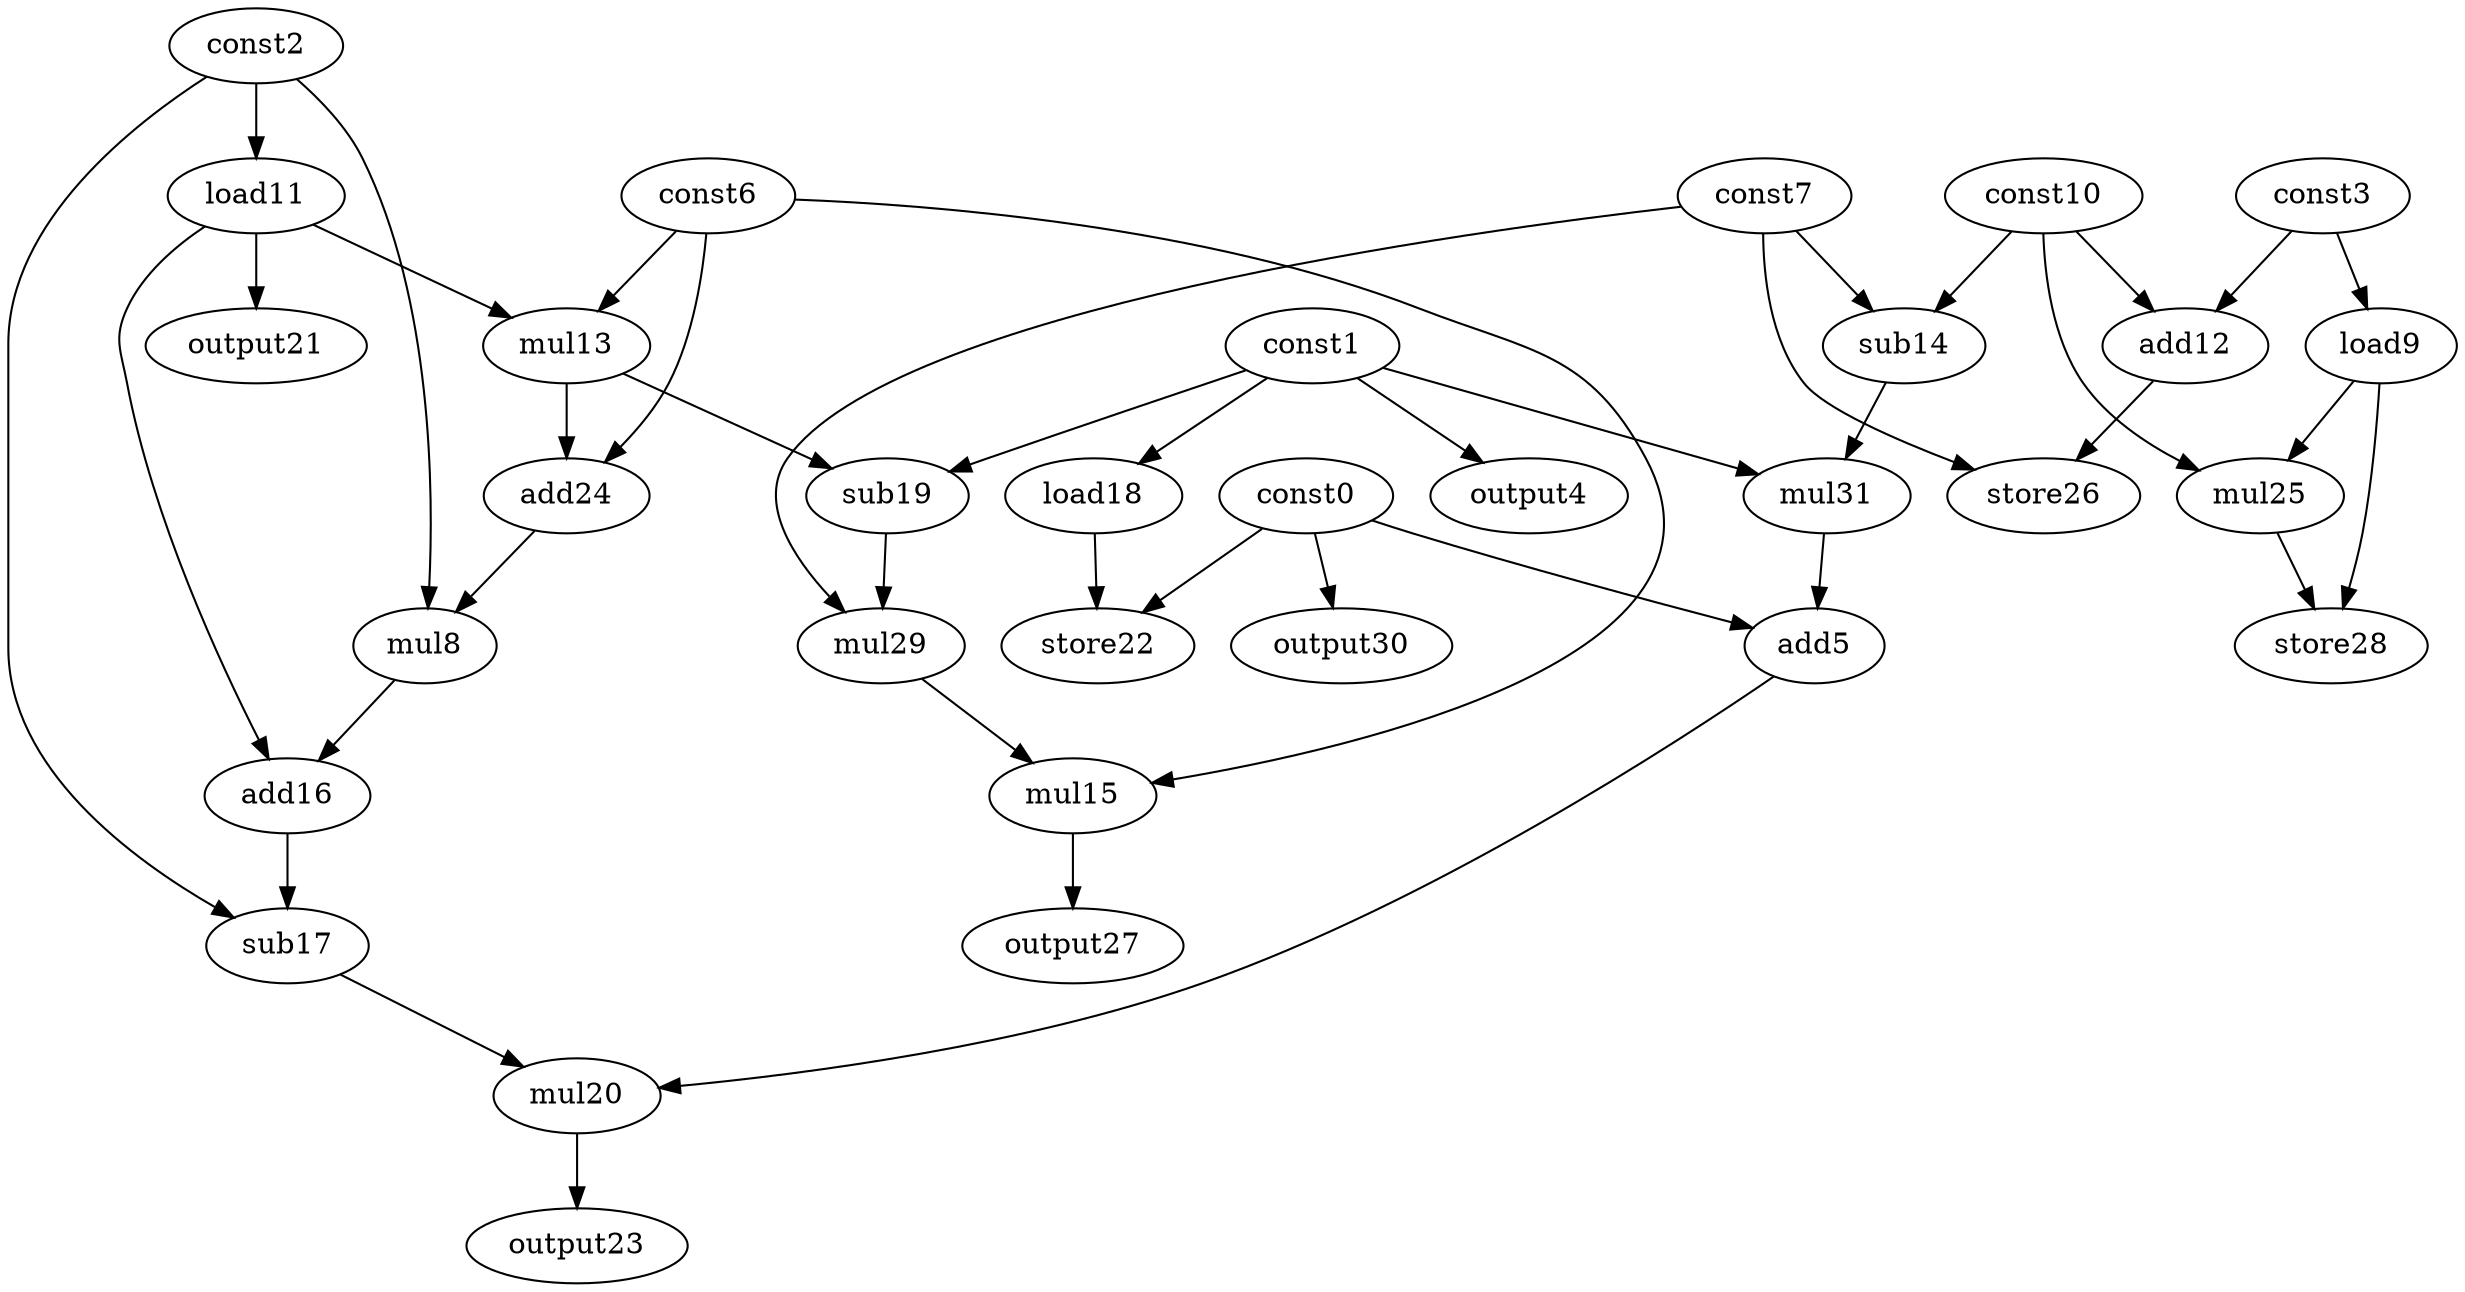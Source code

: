 digraph G { 
const0[opcode=const]; 
const1[opcode=const]; 
const2[opcode=const]; 
const3[opcode=const]; 
output4[opcode=output]; 
add5[opcode=add]; 
const6[opcode=const]; 
const7[opcode=const]; 
mul8[opcode=mul]; 
load9[opcode=load]; 
const10[opcode=const]; 
load11[opcode=load]; 
add12[opcode=add]; 
mul13[opcode=mul]; 
sub14[opcode=sub]; 
mul15[opcode=mul]; 
add16[opcode=add]; 
sub17[opcode=sub]; 
load18[opcode=load]; 
sub19[opcode=sub]; 
mul20[opcode=mul]; 
output21[opcode=output]; 
store22[opcode=store]; 
output23[opcode=output]; 
add24[opcode=add]; 
mul25[opcode=mul]; 
store26[opcode=store]; 
output27[opcode=output]; 
store28[opcode=store]; 
mul29[opcode=mul]; 
output30[opcode=output]; 
mul31[opcode=mul]; 
const1->output4[operand=0];
const3->load9[operand=0];
const2->load11[operand=0];
const10->add12[operand=0];
const3->add12[operand=1];
const10->sub14[operand=0];
const7->sub14[operand=1];
const1->load18[operand=0];
const0->output30[operand=0];
load11->mul13[operand=0];
const6->mul13[operand=1];
load11->output21[operand=0];
const0->store22[operand=0];
load18->store22[operand=1];
load9->mul25[operand=0];
const10->mul25[operand=1];
add12->store26[operand=0];
const7->store26[operand=1];
const1->mul31[operand=0];
sub14->mul31[operand=1];
const0->add5[operand=0];
mul31->add5[operand=1];
const1->sub19[operand=0];
mul13->sub19[operand=1];
mul13->add24[operand=0];
const6->add24[operand=1];
mul25->store28[operand=0];
load9->store28[operand=1];
add24->mul8[operand=0];
const2->mul8[operand=1];
sub19->mul29[operand=0];
const7->mul29[operand=1];
mul29->mul15[operand=0];
const6->mul15[operand=1];
mul8->add16[operand=0];
load11->add16[operand=1];
add16->sub17[operand=0];
const2->sub17[operand=1];
mul15->output27[operand=0];
sub17->mul20[operand=0];
add5->mul20[operand=1];
mul20->output23[operand=0];
}

